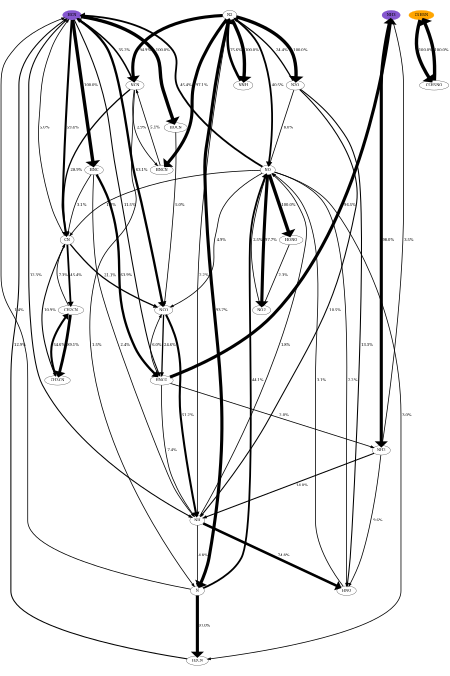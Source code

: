 digraph {
    graph [b="0,0,1558,558", rankdir=TB, center=true, splines=True, size="3,5!", dpi=400, ratio="fill"];
	NO -> HNO [label=" 2.2%" fontcolor=black fontname=serif fontsize=16 penwidth=3]
	NO -> HONO [label=" 100.0%" fontcolor=black fontname=serif fontsize=16 penwidth=13]
	NO -> NO2 [label=" 97.7%" fontcolor=black fontname=serif fontsize=16 penwidth=12]
	NO -> HCN [label=" 45.4%" fontcolor=black fontname=serif fontsize=16 penwidth=7]
	NO -> CN [label=" 1.3%" fontcolor=black fontname=serif fontsize=16 penwidth=3]
	NO -> NCO [label=" 4.9%" fontcolor=black fontname=serif fontsize=16 penwidth=3]
	NO -> H2CN [label=" 3.0%" fontcolor=black fontname=serif fontsize=16 penwidth=3]
	NCO -> NH [label=" 51.2%" fontcolor=black fontname=serif fontsize=16 penwidth=8]
	NCO -> HNCO [label=" 24.6%" fontcolor=black fontname=serif fontsize=16 penwidth=5]
	CN -> HCN [label=" 5.0%" fontcolor=black fontname=serif fontsize=16 penwidth=3]
	CN -> NCO [label=" 21.1%" fontcolor=black fontname=serif fontsize=16 penwidth=5]
	CN -> CH3CN [label=" 10.9%" fontcolor=black fontname=serif fontsize=16 penwidth=4]
	CN -> CH2CN [label=" 45.4%" fontcolor=black fontname=serif fontsize=16 penwidth=7]
	HNO -> NO [label=" 3.1%" fontcolor=black fontname=serif fontsize=16 penwidth=3]
	H2CN -> HCN [label=" 12.9%" fontcolor=black fontname=serif fontsize=16 penwidth=4]
	C5H5N -> C5H5NO [label=" 100.0%" fontcolor=black fontname=serif fontsize=16 penwidth=13]
	NH3 -> NH2 [label=" 98.0%" fontcolor=black fontname=serif fontsize=16 penwidth=12]
	HCN -> NH [label=" 12.3%" fontcolor=black fontname=serif fontsize=16 penwidth=4]
	HCN -> HNC [label=" 100.0%" fontcolor=black fontname=serif fontsize=16 penwidth=13]
	HCN -> CN [label=" 59.4%" fontcolor=black fontname=serif fontsize=16 penwidth=8]
	HCN -> HNCO [label=" 11.5%" fontcolor=black fontname=serif fontsize=16 penwidth=4]
	HCN -> NCO [label=" 63.1%" fontcolor=black fontname=serif fontsize=16 penwidth=9]
	HCN -> HOCN [label=" 100.0%" fontcolor=black fontname=serif fontsize=16 penwidth=13]
	HONO -> NO2 [label=" 2.3%" fontcolor=black fontname=serif fontsize=16 penwidth=3]
	N2 -> NNH [label=" 100.0%" fontcolor=black fontname=serif fontsize=16 penwidth=13]
	N2 -> NH [label=" 2.2%" fontcolor=black fontname=serif fontsize=16 penwidth=3]
	N2 -> N [label=" 93.7%" fontcolor=black fontname=serif fontsize=16 penwidth=12]
	N2 -> N2O [label=" 100.0%" fontcolor=black fontname=serif fontsize=16 penwidth=13]
	N2 -> NO [label=" 40.5%" fontcolor=black fontname=serif fontsize=16 penwidth=7]
	N2 -> NCN [label=" 94.9%" fontcolor=black fontname=serif fontsize=16 penwidth=12]
	N2 -> HNCN [label=" 97.1%" fontcolor=black fontname=serif fontsize=16 penwidth=12]
	NO2 -> NO [label=" 2.5%" fontcolor=black fontname=serif fontsize=16 penwidth=3]
	NH -> HNO [label=" 74.8%" fontcolor=black fontname=serif fontsize=16 penwidth=10]
	NH -> N [label=" 4.8%" fontcolor=black fontname=serif fontsize=16 penwidth=3]
	NH -> NO [label=" 1.8%" fontcolor=black fontname=serif fontsize=16 penwidth=3]
	HNCO -> NH2 [label=" 2.0%" fontcolor=black fontname=serif fontsize=16 penwidth=3]
	HNCO -> NH [label=" 7.4%" fontcolor=black fontname=serif fontsize=16 penwidth=3]
	HNCO -> NH3 [label=" 96.5%" fontcolor=black fontname=serif fontsize=16 penwidth=12]
	HNCO -> NCO [label=" 6.0%" fontcolor=black fontname=serif fontsize=16 penwidth=3]
	CH3CN -> CH2CN [label=" 54.6%" fontcolor=black fontname=serif fontsize=16 penwidth=8]
	CH2CN -> CN [label=" 7.3%" fontcolor=black fontname=serif fontsize=16 penwidth=3]
	CH2CN -> CH3CN [label=" 89.1%" fontcolor=black fontname=serif fontsize=16 penwidth=11]
	C5H5NO -> C5H5N [label=" 100.0%" fontcolor=black fontname=serif fontsize=16 penwidth=13]
	NH2 -> NH [label=" 14.0%" fontcolor=black fontname=serif fontsize=16 penwidth=4]
	NH2 -> HNO [label=" 9.6%" fontcolor=black fontname=serif fontsize=16 penwidth=3]
	NH2 -> NH3 [label=" 3.5%" fontcolor=black fontname=serif fontsize=16 penwidth=3]
	HNC -> NH [label=" 2.4%" fontcolor=black fontname=serif fontsize=16 penwidth=3]
	HNC -> CN [label=" 3.1%" fontcolor=black fontname=serif fontsize=16 penwidth=3]
	HNC -> HNCO [label=" 63.9%" fontcolor=black fontname=serif fontsize=16 penwidth=9]
	HOCN -> NCO [label=" 5.0%" fontcolor=black fontname=serif fontsize=16 penwidth=3]
	NNH -> N2 [label=" 75.6%" fontcolor=black fontname=serif fontsize=16 penwidth=10]
	N -> NO [label=" 44.1%" fontcolor=black fontname=serif fontsize=16 penwidth=7]
	N -> HCN [label=" 1.4%" fontcolor=black fontname=serif fontsize=16 penwidth=3]
	N -> H2CN [label=" 97.0%" fontcolor=black fontname=serif fontsize=16 penwidth=12]
	N2O -> N2 [label=" 24.4%" fontcolor=black fontname=serif fontsize=16 penwidth=5]
	N2O -> NH [label=" 10.5%" fontcolor=black fontname=serif fontsize=16 penwidth=4]
	N2O -> HNO [label=" 13.3%" fontcolor=black fontname=serif fontsize=16 penwidth=4]
	N2O -> NO [label=" 8.0%" fontcolor=black fontname=serif fontsize=16 penwidth=3]
	NCN -> N [label=" 1.5%" fontcolor=black fontname=serif fontsize=16 penwidth=3]
	NCN -> HCN [label=" 35.2%" fontcolor=black fontname=serif fontsize=16 penwidth=6]
	NCN -> CN [label=" 28.9%" fontcolor=black fontname=serif fontsize=16 penwidth=5]
	NCN -> HNCN [label=" 2.9%" fontcolor=black fontname=serif fontsize=16 penwidth=3]
	HNCN -> NCN [label=" 5.1%" fontcolor=black fontname=serif fontsize=16 penwidth=3]
	NO [fontname=serif fontsize=16]
	NCO [fontname=serif fontsize=16]
	CN [fontname=serif fontsize=16]
	HNO [fontname=serif fontsize=16]
	H2CN [fontname=serif fontsize=16]
	C5H5N [fontname=serif fontsize=16]
	NH3 [fontname=serif fontsize=16]
	HCN [fontname=serif fontsize=16]
	HONO [fontname=serif fontsize=16]
	N2 [fontname=serif fontsize=16]
	NO2 [fontname=serif fontsize=16]
	NH [fontname=serif fontsize=16]
	HNCO [fontname=serif fontsize=16]
	CH3CN [fontname=serif fontsize=16]
	CH2CN [fontname=serif fontsize=16]
	C5H5NO [fontname=serif fontsize=16]
	NH2 [fontname=serif fontsize=16]
	HNC [fontname=serif fontsize=16]
	HOCN [fontname=serif fontsize=16]
	NNH [fontname=serif fontsize=16]
	N [fontname=serif fontsize=16]
	N2O [fontname=serif fontsize=16]
	NCN [fontname=serif fontsize=16]
	HNCN [fontname=serif fontsize=16]
	HCN [color="#500dbab1" fillcolor="#500dbab1" style=filled]
	NH3 [color="#500dbab1" fillcolor="#500dbab1" style=filled]
	C5H5N [color=orange fillcolor=orange style=filled]

    {rank="source"; C5H5N,NH3,HCN,N2}
}